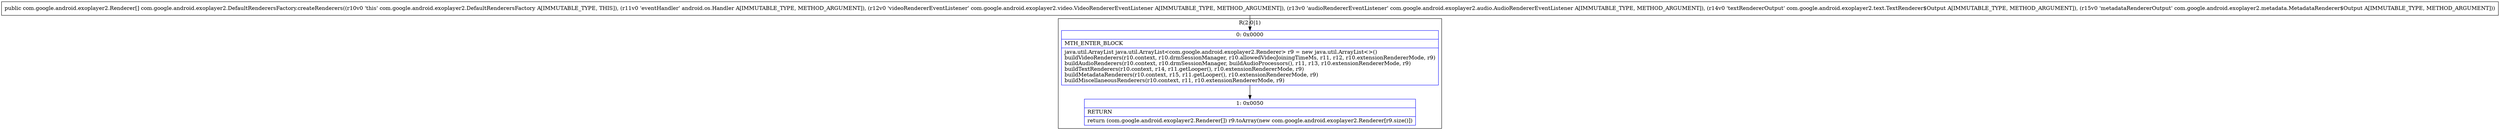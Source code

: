 digraph "CFG forcom.google.android.exoplayer2.DefaultRenderersFactory.createRenderers(Landroid\/os\/Handler;Lcom\/google\/android\/exoplayer2\/video\/VideoRendererEventListener;Lcom\/google\/android\/exoplayer2\/audio\/AudioRendererEventListener;Lcom\/google\/android\/exoplayer2\/text\/TextRenderer$Output;Lcom\/google\/android\/exoplayer2\/metadata\/MetadataRenderer$Output;)[Lcom\/google\/android\/exoplayer2\/Renderer;" {
subgraph cluster_Region_1147271091 {
label = "R(2:0|1)";
node [shape=record,color=blue];
Node_0 [shape=record,label="{0\:\ 0x0000|MTH_ENTER_BLOCK\l|java.util.ArrayList java.util.ArrayList\<com.google.android.exoplayer2.Renderer\> r9 = new java.util.ArrayList\<\>()\lbuildVideoRenderers(r10.context, r10.drmSessionManager, r10.allowedVideoJoiningTimeMs, r11, r12, r10.extensionRendererMode, r9)\lbuildAudioRenderers(r10.context, r10.drmSessionManager, buildAudioProcessors(), r11, r13, r10.extensionRendererMode, r9)\lbuildTextRenderers(r10.context, r14, r11.getLooper(), r10.extensionRendererMode, r9)\lbuildMetadataRenderers(r10.context, r15, r11.getLooper(), r10.extensionRendererMode, r9)\lbuildMiscellaneousRenderers(r10.context, r11, r10.extensionRendererMode, r9)\l}"];
Node_1 [shape=record,label="{1\:\ 0x0050|RETURN\l|return (com.google.android.exoplayer2.Renderer[]) r9.toArray(new com.google.android.exoplayer2.Renderer[r9.size()])\l}"];
}
MethodNode[shape=record,label="{public com.google.android.exoplayer2.Renderer[] com.google.android.exoplayer2.DefaultRenderersFactory.createRenderers((r10v0 'this' com.google.android.exoplayer2.DefaultRenderersFactory A[IMMUTABLE_TYPE, THIS]), (r11v0 'eventHandler' android.os.Handler A[IMMUTABLE_TYPE, METHOD_ARGUMENT]), (r12v0 'videoRendererEventListener' com.google.android.exoplayer2.video.VideoRendererEventListener A[IMMUTABLE_TYPE, METHOD_ARGUMENT]), (r13v0 'audioRendererEventListener' com.google.android.exoplayer2.audio.AudioRendererEventListener A[IMMUTABLE_TYPE, METHOD_ARGUMENT]), (r14v0 'textRendererOutput' com.google.android.exoplayer2.text.TextRenderer$Output A[IMMUTABLE_TYPE, METHOD_ARGUMENT]), (r15v0 'metadataRendererOutput' com.google.android.exoplayer2.metadata.MetadataRenderer$Output A[IMMUTABLE_TYPE, METHOD_ARGUMENT])) }"];
MethodNode -> Node_0;
Node_0 -> Node_1;
}

